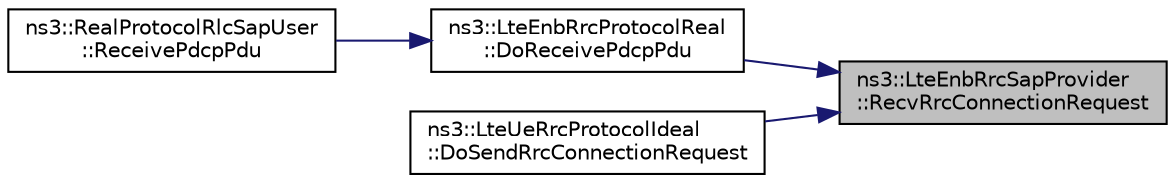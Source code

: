 digraph "ns3::LteEnbRrcSapProvider::RecvRrcConnectionRequest"
{
 // LATEX_PDF_SIZE
  edge [fontname="Helvetica",fontsize="10",labelfontname="Helvetica",labelfontsize="10"];
  node [fontname="Helvetica",fontsize="10",shape=record];
  rankdir="RL";
  Node1 [label="ns3::LteEnbRrcSapProvider\l::RecvRrcConnectionRequest",height=0.2,width=0.4,color="black", fillcolor="grey75", style="filled", fontcolor="black",tooltip="Receive an RRCConnectionRequest message from a UE during an RRC connection establishment procedure (S..."];
  Node1 -> Node2 [dir="back",color="midnightblue",fontsize="10",style="solid",fontname="Helvetica"];
  Node2 [label="ns3::LteEnbRrcProtocolReal\l::DoReceivePdcpPdu",height=0.2,width=0.4,color="black", fillcolor="white", style="filled",URL="$classns3_1_1_lte_enb_rrc_protocol_real.html#a905ad5c8bd3d88a2d764da1a5d1b54f8",tooltip="Receive PDCP PDU function."];
  Node2 -> Node3 [dir="back",color="midnightblue",fontsize="10",style="solid",fontname="Helvetica"];
  Node3 [label="ns3::RealProtocolRlcSapUser\l::ReceivePdcpPdu",height=0.2,width=0.4,color="black", fillcolor="white", style="filled",URL="$classns3_1_1_real_protocol_rlc_sap_user.html#a454cada9f46fad9665ceb472f5e67c89",tooltip="Called by the RLC entity to notify the PDCP entity of the reception of a new PDCP PDU."];
  Node1 -> Node4 [dir="back",color="midnightblue",fontsize="10",style="solid",fontname="Helvetica"];
  Node4 [label="ns3::LteUeRrcProtocolIdeal\l::DoSendRrcConnectionRequest",height=0.2,width=0.4,color="black", fillcolor="white", style="filled",URL="$classns3_1_1_lte_ue_rrc_protocol_ideal.html#aba69a27c58dff7088f0b9e84da9c830c",tooltip="Send RRC connection request function."];
}
